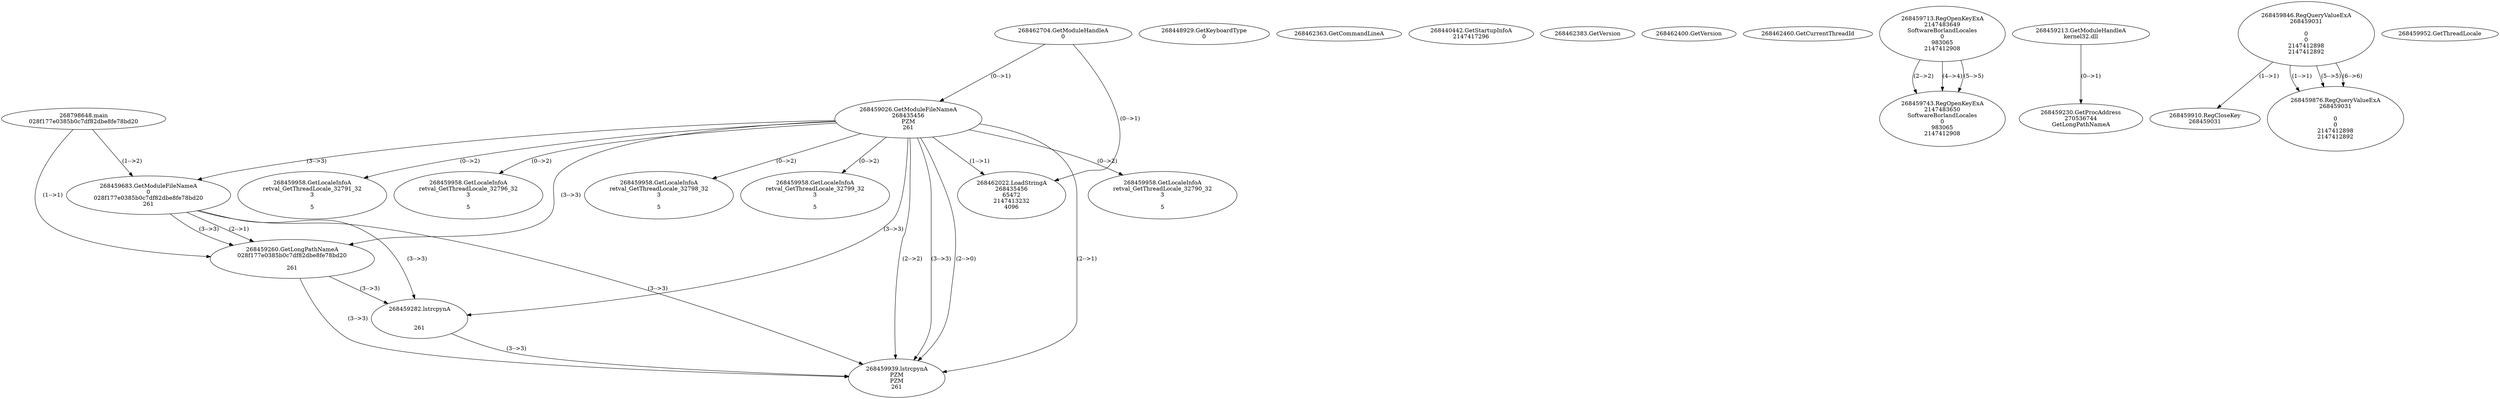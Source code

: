 // Global SCDG with merge call
digraph {
	0 [label="268798648.main
028f177e0385b0c7df82dbe8fe78bd20"]
	1 [label="268462704.GetModuleHandleA
0"]
	2 [label="268448929.GetKeyboardType
0"]
	3 [label="268462363.GetCommandLineA
"]
	4 [label="268440442.GetStartupInfoA
2147417296"]
	5 [label="268462383.GetVersion
"]
	6 [label="268462400.GetVersion
"]
	7 [label="268462460.GetCurrentThreadId
"]
	8 [label="268459026.GetModuleFileNameA
268435456
PZM
261"]
	1 -> 8 [label="(0-->1)"]
	9 [label="268459683.GetModuleFileNameA
0
028f177e0385b0c7df82dbe8fe78bd20
261"]
	0 -> 9 [label="(1-->2)"]
	8 -> 9 [label="(3-->3)"]
	10 [label="268459713.RegOpenKeyExA
2147483649
Software\Borland\Locales
0
983065
2147412908"]
	11 [label="268459213.GetModuleHandleA
kernel32.dll"]
	12 [label="268459230.GetProcAddress
270536744
GetLongPathNameA"]
	11 -> 12 [label="(0-->1)"]
	13 [label="268459260.GetLongPathNameA
028f177e0385b0c7df82dbe8fe78bd20

261"]
	0 -> 13 [label="(1-->1)"]
	9 -> 13 [label="(2-->1)"]
	8 -> 13 [label="(3-->3)"]
	9 -> 13 [label="(3-->3)"]
	14 [label="268459282.lstrcpynA


261"]
	8 -> 14 [label="(3-->3)"]
	9 -> 14 [label="(3-->3)"]
	13 -> 14 [label="(3-->3)"]
	15 [label="268459846.RegQueryValueExA
268459031

0
0
2147412898
2147412892"]
	16 [label="268459910.RegCloseKey
268459031"]
	15 -> 16 [label="(1-->1)"]
	17 [label="268459939.lstrcpynA
PZM
PZM
261"]
	8 -> 17 [label="(2-->1)"]
	8 -> 17 [label="(2-->2)"]
	8 -> 17 [label="(3-->3)"]
	9 -> 17 [label="(3-->3)"]
	13 -> 17 [label="(3-->3)"]
	14 -> 17 [label="(3-->3)"]
	8 -> 17 [label="(2-->0)"]
	18 [label="268459952.GetThreadLocale
"]
	19 [label="268459958.GetLocaleInfoA
retval_GetThreadLocale_32790_32
3

5"]
	8 -> 19 [label="(0-->2)"]
	20 [label="268462022.LoadStringA
268435456
65472
2147413232
4096"]
	1 -> 20 [label="(0-->1)"]
	8 -> 20 [label="(1-->1)"]
	21 [label="268459743.RegOpenKeyExA
2147483650
Software\Borland\Locales
0
983065
2147412908"]
	10 -> 21 [label="(2-->2)"]
	10 -> 21 [label="(4-->4)"]
	10 -> 21 [label="(5-->5)"]
	22 [label="268459958.GetLocaleInfoA
retval_GetThreadLocale_32791_32
3

5"]
	8 -> 22 [label="(0-->2)"]
	23 [label="268459876.RegQueryValueExA
268459031

0
0
2147412898
2147412892"]
	15 -> 23 [label="(1-->1)"]
	15 -> 23 [label="(5-->5)"]
	15 -> 23 [label="(6-->6)"]
	24 [label="268459958.GetLocaleInfoA
retval_GetThreadLocale_32796_32
3

5"]
	8 -> 24 [label="(0-->2)"]
	25 [label="268459958.GetLocaleInfoA
retval_GetThreadLocale_32798_32
3

5"]
	8 -> 25 [label="(0-->2)"]
	26 [label="268459958.GetLocaleInfoA
retval_GetThreadLocale_32799_32
3

5"]
	8 -> 26 [label="(0-->2)"]
}
